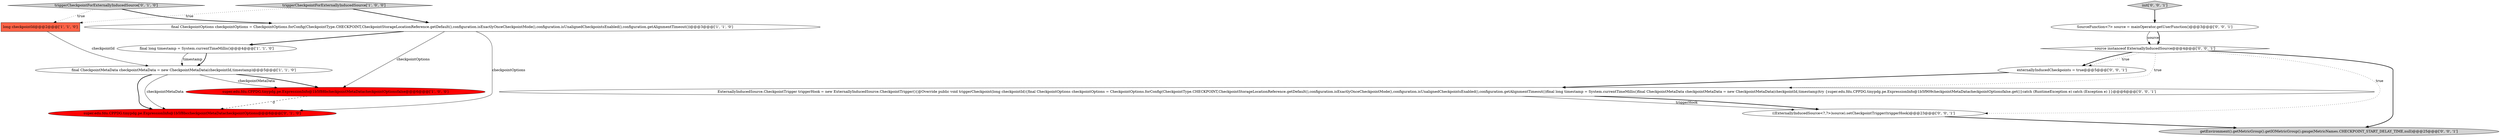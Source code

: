 digraph {
3 [style = filled, label = "final CheckpointMetaData checkpointMetaData = new CheckpointMetaData(checkpointId,timestamp)@@@5@@@['1', '1', '0']", fillcolor = white, shape = ellipse image = "AAA0AAABBB1BBB"];
7 [style = filled, label = "triggerCheckpointForExternallyInducedSource['0', '1', '0']", fillcolor = lightgray, shape = diamond image = "AAA0AAABBB2BBB"];
10 [style = filled, label = "SourceFunction<?> source = mainOperator.getUserFunction()@@@3@@@['0', '0', '1']", fillcolor = white, shape = ellipse image = "AAA0AAABBB3BBB"];
5 [style = filled, label = "final CheckpointOptions checkpointOptions = CheckpointOptions.forConfig(CheckpointType.CHECKPOINT,CheckpointStorageLocationReference.getDefault(),configuration.isExactlyOnceCheckpointMode(),configuration.isUnalignedCheckpointsEnabled(),configuration.getAlignmentTimeout())@@@3@@@['1', '1', '0']", fillcolor = white, shape = ellipse image = "AAA0AAABBB1BBB"];
13 [style = filled, label = "init['0', '0', '1']", fillcolor = lightgray, shape = diamond image = "AAA0AAABBB3BBB"];
14 [style = filled, label = "ExternallyInducedSource.CheckpointTrigger triggerHook = new ExternallyInducedSource.CheckpointTrigger(){@Override public void triggerCheckpoint(long checkpointId){final CheckpointOptions checkpointOptions = CheckpointOptions.forConfig(CheckpointType.CHECKPOINT,CheckpointStorageLocationReference.getDefault(),configuration.isExactlyOnceCheckpointMode(),configuration.isUnalignedCheckpointsEnabled(),configuration.getAlignmentTimeout())final long timestamp = System.currentTimeMillis()final CheckpointMetaData checkpointMetaData = new CheckpointMetaData(checkpointId,timestamp)try {super.edu.fdu.CPPDG.tinypdg.pe.ExpressionInfo@1b5f909checkpointMetaDatacheckpointOptionsfalse.get()}catch (RuntimeException e) catch (Exception e) }}@@@6@@@['0', '0', '1']", fillcolor = white, shape = ellipse image = "AAA0AAABBB3BBB"];
11 [style = filled, label = "source instanceof ExternallyInducedSource@@@4@@@['0', '0', '1']", fillcolor = white, shape = diamond image = "AAA0AAABBB3BBB"];
0 [style = filled, label = "long checkpointId@@@2@@@['1', '1', '0']", fillcolor = tomato, shape = box image = "AAA0AAABBB1BBB"];
12 [style = filled, label = "((ExternallyInducedSource<?,?>)source).setCheckpointTrigger(triggerHook)@@@23@@@['0', '0', '1']", fillcolor = white, shape = ellipse image = "AAA0AAABBB3BBB"];
9 [style = filled, label = "externallyInducedCheckpoints = true@@@5@@@['0', '0', '1']", fillcolor = white, shape = ellipse image = "AAA0AAABBB3BBB"];
4 [style = filled, label = "super.edu.fdu.CPPDG.tinypdg.pe.ExpressionInfo@1b5f88bcheckpointMetaDatacheckpointOptionsfalse@@@6@@@['1', '0', '0']", fillcolor = red, shape = ellipse image = "AAA1AAABBB1BBB"];
2 [style = filled, label = "final long timestamp = System.currentTimeMillis()@@@4@@@['1', '1', '0']", fillcolor = white, shape = ellipse image = "AAA0AAABBB1BBB"];
1 [style = filled, label = "triggerCheckpointForExternallyInducedSource['1', '0', '0']", fillcolor = lightgray, shape = diamond image = "AAA0AAABBB1BBB"];
8 [style = filled, label = "getEnvironment().getMetricGroup().getIOMetricGroup().gauge(MetricNames.CHECKPOINT_START_DELAY_TIME,null)@@@25@@@['0', '0', '1']", fillcolor = lightgray, shape = ellipse image = "AAA0AAABBB3BBB"];
6 [style = filled, label = "super.edu.fdu.CPPDG.tinypdg.pe.ExpressionInfo@1b5f8bccheckpointMetaDatacheckpointOptions@@@6@@@['0', '1', '0']", fillcolor = red, shape = ellipse image = "AAA1AAABBB2BBB"];
1->5 [style = bold, label=""];
13->10 [style = bold, label=""];
2->3 [style = bold, label=""];
2->3 [style = solid, label="timestamp"];
11->12 [style = dotted, label="true"];
11->14 [style = dotted, label="true"];
3->6 [style = bold, label=""];
11->9 [style = dotted, label="true"];
7->0 [style = dotted, label="true"];
11->9 [style = bold, label=""];
4->6 [style = dashed, label="0"];
3->4 [style = bold, label=""];
0->3 [style = solid, label="checkpointId"];
5->2 [style = bold, label=""];
5->4 [style = solid, label="checkpointOptions"];
7->5 [style = bold, label=""];
14->12 [style = solid, label="triggerHook"];
12->8 [style = bold, label=""];
10->11 [style = solid, label="source"];
14->12 [style = bold, label=""];
5->6 [style = solid, label="checkpointOptions"];
9->14 [style = bold, label=""];
11->8 [style = bold, label=""];
1->0 [style = dotted, label="true"];
3->6 [style = solid, label="checkpointMetaData"];
3->4 [style = solid, label="checkpointMetaData"];
10->11 [style = bold, label=""];
}
